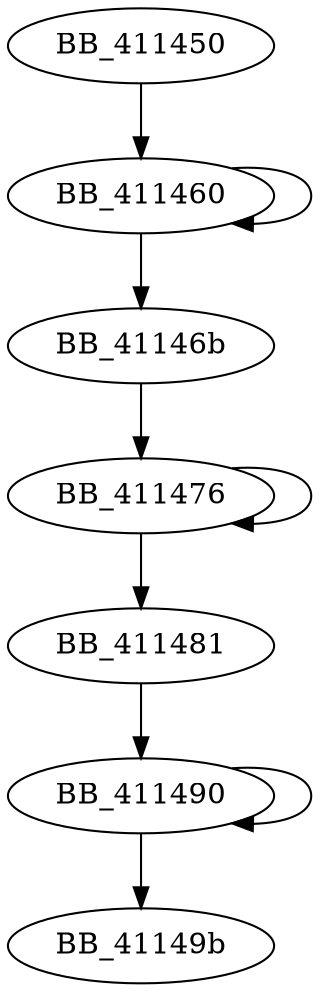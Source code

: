 DiGraph sub_411450{
BB_411450->BB_411460
BB_411460->BB_411460
BB_411460->BB_41146b
BB_41146b->BB_411476
BB_411476->BB_411476
BB_411476->BB_411481
BB_411481->BB_411490
BB_411490->BB_411490
BB_411490->BB_41149b
}
